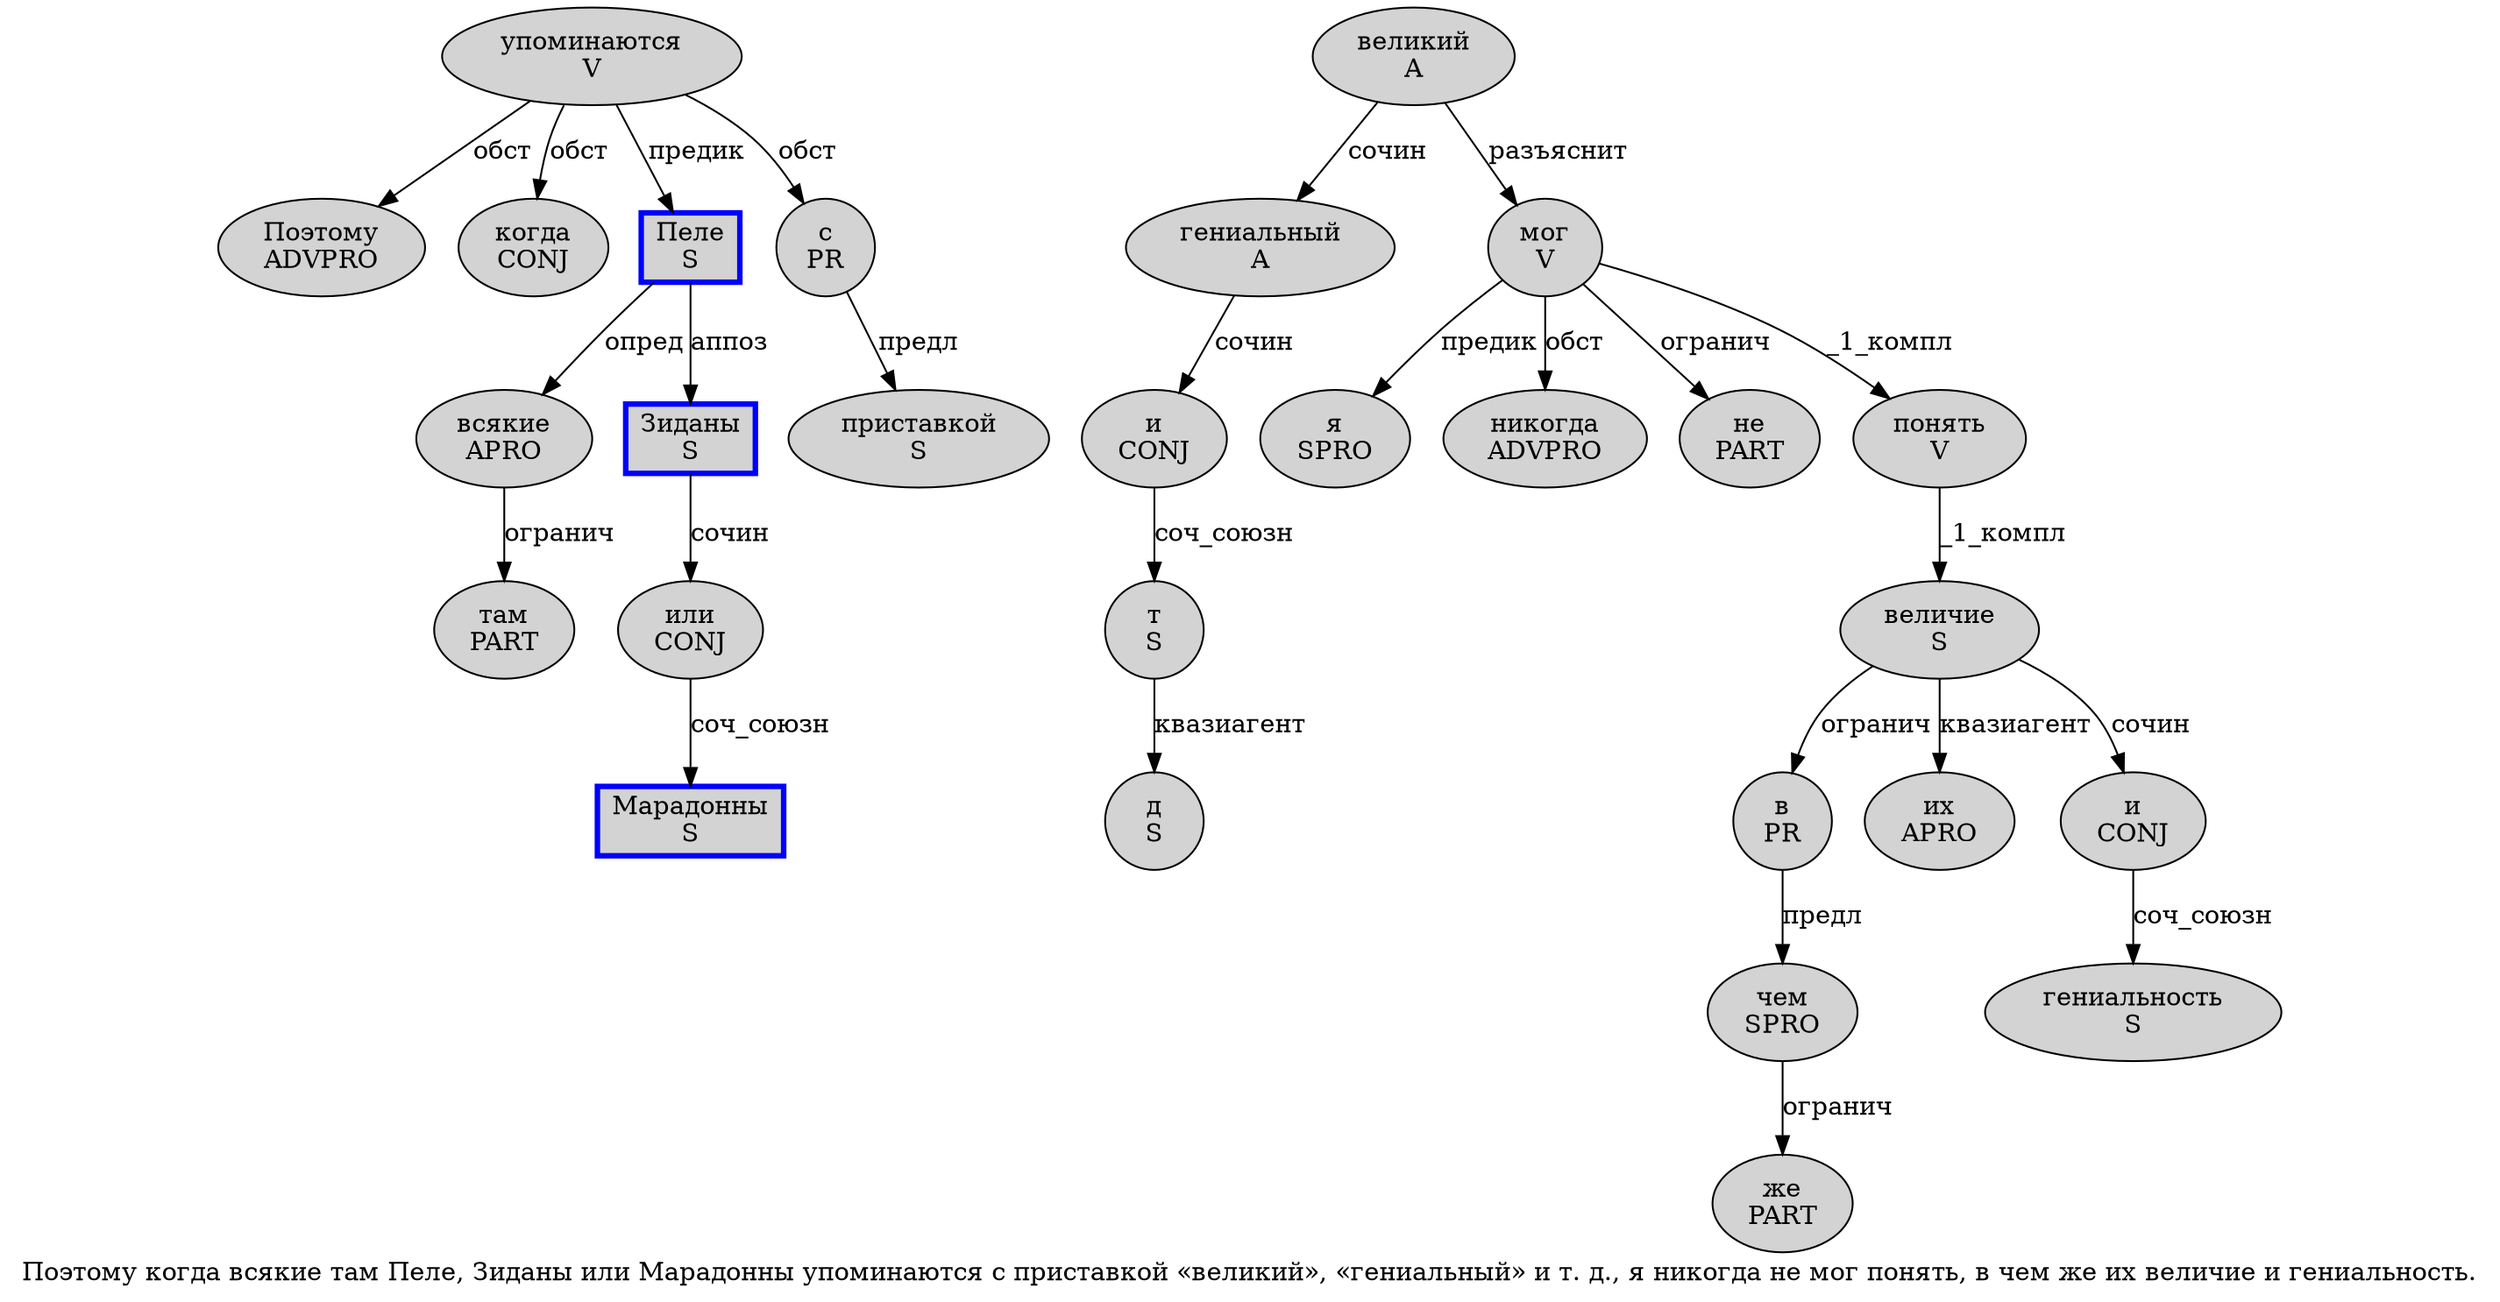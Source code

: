 digraph SENTENCE_3747 {
	graph [label="Поэтому когда всякие там Пеле, Зиданы или Марадонны упоминаются с приставкой «великий», «гениальный» и т. д., я никогда не мог понять, в чем же их величие и гениальность."]
	node [style=filled]
		0 [label="Поэтому
ADVPRO" color="" fillcolor=lightgray penwidth=1 shape=ellipse]
		1 [label="когда
CONJ" color="" fillcolor=lightgray penwidth=1 shape=ellipse]
		2 [label="всякие
APRO" color="" fillcolor=lightgray penwidth=1 shape=ellipse]
		3 [label="там
PART" color="" fillcolor=lightgray penwidth=1 shape=ellipse]
		4 [label="Пеле
S" color=blue fillcolor=lightgray penwidth=3 shape=box]
		6 [label="Зиданы
S" color=blue fillcolor=lightgray penwidth=3 shape=box]
		7 [label="или
CONJ" color="" fillcolor=lightgray penwidth=1 shape=ellipse]
		8 [label="Марадонны
S" color=blue fillcolor=lightgray penwidth=3 shape=box]
		9 [label="упоминаются
V" color="" fillcolor=lightgray penwidth=1 shape=ellipse]
		10 [label="с
PR" color="" fillcolor=lightgray penwidth=1 shape=ellipse]
		11 [label="приставкой
S" color="" fillcolor=lightgray penwidth=1 shape=ellipse]
		13 [label="великий
A" color="" fillcolor=lightgray penwidth=1 shape=ellipse]
		17 [label="гениальный
A" color="" fillcolor=lightgray penwidth=1 shape=ellipse]
		19 [label="и
CONJ" color="" fillcolor=lightgray penwidth=1 shape=ellipse]
		20 [label="т
S" color="" fillcolor=lightgray penwidth=1 shape=ellipse]
		22 [label="д
S" color="" fillcolor=lightgray penwidth=1 shape=ellipse]
		25 [label="я
SPRO" color="" fillcolor=lightgray penwidth=1 shape=ellipse]
		26 [label="никогда
ADVPRO" color="" fillcolor=lightgray penwidth=1 shape=ellipse]
		27 [label="не
PART" color="" fillcolor=lightgray penwidth=1 shape=ellipse]
		28 [label="мог
V" color="" fillcolor=lightgray penwidth=1 shape=ellipse]
		29 [label="понять
V" color="" fillcolor=lightgray penwidth=1 shape=ellipse]
		31 [label="в
PR" color="" fillcolor=lightgray penwidth=1 shape=ellipse]
		32 [label="чем
SPRO" color="" fillcolor=lightgray penwidth=1 shape=ellipse]
		33 [label="же
PART" color="" fillcolor=lightgray penwidth=1 shape=ellipse]
		34 [label="их
APRO" color="" fillcolor=lightgray penwidth=1 shape=ellipse]
		35 [label="величие
S" color="" fillcolor=lightgray penwidth=1 shape=ellipse]
		36 [label="и
CONJ" color="" fillcolor=lightgray penwidth=1 shape=ellipse]
		37 [label="гениальность
S" color="" fillcolor=lightgray penwidth=1 shape=ellipse]
			2 -> 3 [label="огранич"]
			4 -> 2 [label="опред"]
			4 -> 6 [label="аппоз"]
			35 -> 31 [label="огранич"]
			35 -> 34 [label="квазиагент"]
			35 -> 36 [label="сочин"]
			36 -> 37 [label="соч_союзн"]
			28 -> 25 [label="предик"]
			28 -> 26 [label="обст"]
			28 -> 27 [label="огранич"]
			28 -> 29 [label="_1_компл"]
			7 -> 8 [label="соч_союзн"]
			10 -> 11 [label="предл"]
			31 -> 32 [label="предл"]
			32 -> 33 [label="огранич"]
			19 -> 20 [label="соч_союзн"]
			13 -> 17 [label="сочин"]
			13 -> 28 [label="разъяснит"]
			29 -> 35 [label="_1_компл"]
			9 -> 0 [label="обст"]
			9 -> 1 [label="обст"]
			9 -> 4 [label="предик"]
			9 -> 10 [label="обст"]
			6 -> 7 [label="сочин"]
			20 -> 22 [label="квазиагент"]
			17 -> 19 [label="сочин"]
}